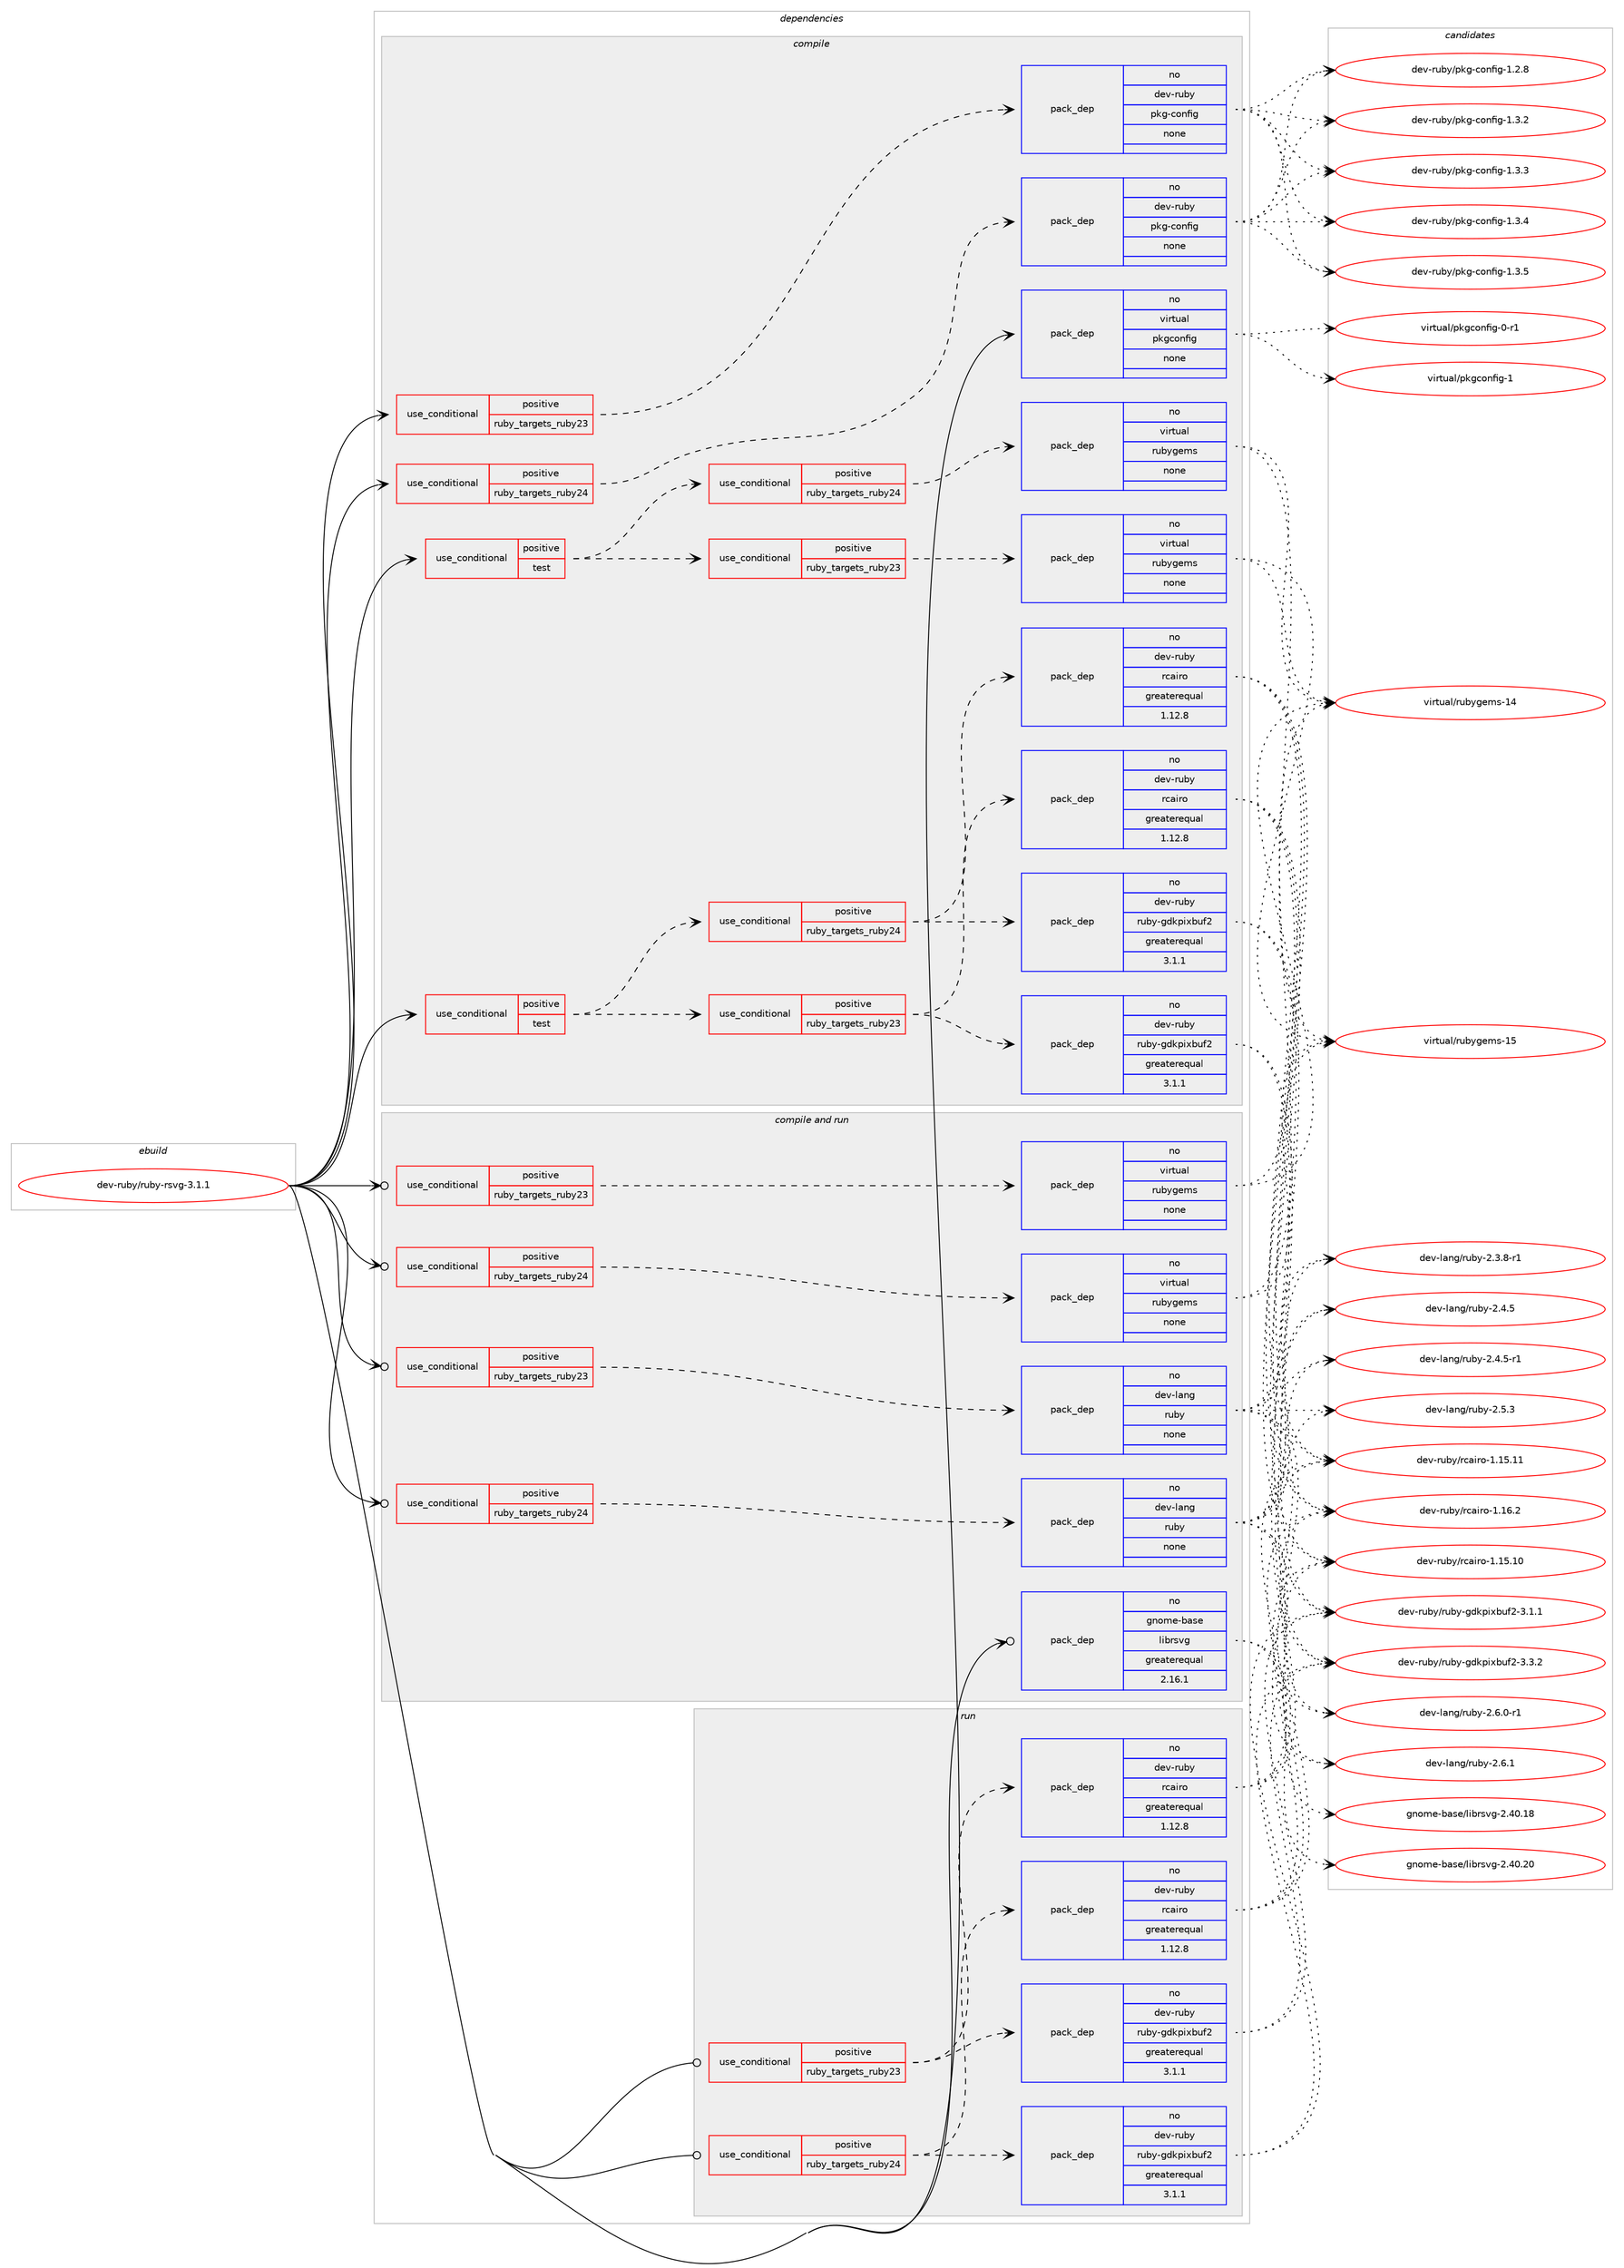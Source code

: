 digraph prolog {

# *************
# Graph options
# *************

newrank=true;
concentrate=true;
compound=true;
graph [rankdir=LR,fontname=Helvetica,fontsize=10,ranksep=1.5];#, ranksep=2.5, nodesep=0.2];
edge  [arrowhead=vee];
node  [fontname=Helvetica,fontsize=10];

# **********
# The ebuild
# **********

subgraph cluster_leftcol {
color=gray;
rank=same;
label=<<i>ebuild</i>>;
id [label="dev-ruby/ruby-rsvg-3.1.1", color=red, width=4, href="../dev-ruby/ruby-rsvg-3.1.1.svg"];
}

# ****************
# The dependencies
# ****************

subgraph cluster_midcol {
color=gray;
label=<<i>dependencies</i>>;
subgraph cluster_compile {
fillcolor="#eeeeee";
style=filled;
label=<<i>compile</i>>;
subgraph cond416088 {
dependency1525177 [label=<<TABLE BORDER="0" CELLBORDER="1" CELLSPACING="0" CELLPADDING="4"><TR><TD ROWSPAN="3" CELLPADDING="10">use_conditional</TD></TR><TR><TD>positive</TD></TR><TR><TD>ruby_targets_ruby23</TD></TR></TABLE>>, shape=none, color=red];
subgraph pack1085583 {
dependency1525178 [label=<<TABLE BORDER="0" CELLBORDER="1" CELLSPACING="0" CELLPADDING="4" WIDTH="220"><TR><TD ROWSPAN="6" CELLPADDING="30">pack_dep</TD></TR><TR><TD WIDTH="110">no</TD></TR><TR><TD>dev-ruby</TD></TR><TR><TD>pkg-config</TD></TR><TR><TD>none</TD></TR><TR><TD></TD></TR></TABLE>>, shape=none, color=blue];
}
dependency1525177:e -> dependency1525178:w [weight=20,style="dashed",arrowhead="vee"];
}
id:e -> dependency1525177:w [weight=20,style="solid",arrowhead="vee"];
subgraph cond416089 {
dependency1525179 [label=<<TABLE BORDER="0" CELLBORDER="1" CELLSPACING="0" CELLPADDING="4"><TR><TD ROWSPAN="3" CELLPADDING="10">use_conditional</TD></TR><TR><TD>positive</TD></TR><TR><TD>ruby_targets_ruby24</TD></TR></TABLE>>, shape=none, color=red];
subgraph pack1085584 {
dependency1525180 [label=<<TABLE BORDER="0" CELLBORDER="1" CELLSPACING="0" CELLPADDING="4" WIDTH="220"><TR><TD ROWSPAN="6" CELLPADDING="30">pack_dep</TD></TR><TR><TD WIDTH="110">no</TD></TR><TR><TD>dev-ruby</TD></TR><TR><TD>pkg-config</TD></TR><TR><TD>none</TD></TR><TR><TD></TD></TR></TABLE>>, shape=none, color=blue];
}
dependency1525179:e -> dependency1525180:w [weight=20,style="dashed",arrowhead="vee"];
}
id:e -> dependency1525179:w [weight=20,style="solid",arrowhead="vee"];
subgraph cond416090 {
dependency1525181 [label=<<TABLE BORDER="0" CELLBORDER="1" CELLSPACING="0" CELLPADDING="4"><TR><TD ROWSPAN="3" CELLPADDING="10">use_conditional</TD></TR><TR><TD>positive</TD></TR><TR><TD>test</TD></TR></TABLE>>, shape=none, color=red];
subgraph cond416091 {
dependency1525182 [label=<<TABLE BORDER="0" CELLBORDER="1" CELLSPACING="0" CELLPADDING="4"><TR><TD ROWSPAN="3" CELLPADDING="10">use_conditional</TD></TR><TR><TD>positive</TD></TR><TR><TD>ruby_targets_ruby23</TD></TR></TABLE>>, shape=none, color=red];
subgraph pack1085585 {
dependency1525183 [label=<<TABLE BORDER="0" CELLBORDER="1" CELLSPACING="0" CELLPADDING="4" WIDTH="220"><TR><TD ROWSPAN="6" CELLPADDING="30">pack_dep</TD></TR><TR><TD WIDTH="110">no</TD></TR><TR><TD>dev-ruby</TD></TR><TR><TD>ruby-gdkpixbuf2</TD></TR><TR><TD>greaterequal</TD></TR><TR><TD>3.1.1</TD></TR></TABLE>>, shape=none, color=blue];
}
dependency1525182:e -> dependency1525183:w [weight=20,style="dashed",arrowhead="vee"];
subgraph pack1085586 {
dependency1525184 [label=<<TABLE BORDER="0" CELLBORDER="1" CELLSPACING="0" CELLPADDING="4" WIDTH="220"><TR><TD ROWSPAN="6" CELLPADDING="30">pack_dep</TD></TR><TR><TD WIDTH="110">no</TD></TR><TR><TD>dev-ruby</TD></TR><TR><TD>rcairo</TD></TR><TR><TD>greaterequal</TD></TR><TR><TD>1.12.8</TD></TR></TABLE>>, shape=none, color=blue];
}
dependency1525182:e -> dependency1525184:w [weight=20,style="dashed",arrowhead="vee"];
}
dependency1525181:e -> dependency1525182:w [weight=20,style="dashed",arrowhead="vee"];
subgraph cond416092 {
dependency1525185 [label=<<TABLE BORDER="0" CELLBORDER="1" CELLSPACING="0" CELLPADDING="4"><TR><TD ROWSPAN="3" CELLPADDING="10">use_conditional</TD></TR><TR><TD>positive</TD></TR><TR><TD>ruby_targets_ruby24</TD></TR></TABLE>>, shape=none, color=red];
subgraph pack1085587 {
dependency1525186 [label=<<TABLE BORDER="0" CELLBORDER="1" CELLSPACING="0" CELLPADDING="4" WIDTH="220"><TR><TD ROWSPAN="6" CELLPADDING="30">pack_dep</TD></TR><TR><TD WIDTH="110">no</TD></TR><TR><TD>dev-ruby</TD></TR><TR><TD>ruby-gdkpixbuf2</TD></TR><TR><TD>greaterequal</TD></TR><TR><TD>3.1.1</TD></TR></TABLE>>, shape=none, color=blue];
}
dependency1525185:e -> dependency1525186:w [weight=20,style="dashed",arrowhead="vee"];
subgraph pack1085588 {
dependency1525187 [label=<<TABLE BORDER="0" CELLBORDER="1" CELLSPACING="0" CELLPADDING="4" WIDTH="220"><TR><TD ROWSPAN="6" CELLPADDING="30">pack_dep</TD></TR><TR><TD WIDTH="110">no</TD></TR><TR><TD>dev-ruby</TD></TR><TR><TD>rcairo</TD></TR><TR><TD>greaterequal</TD></TR><TR><TD>1.12.8</TD></TR></TABLE>>, shape=none, color=blue];
}
dependency1525185:e -> dependency1525187:w [weight=20,style="dashed",arrowhead="vee"];
}
dependency1525181:e -> dependency1525185:w [weight=20,style="dashed",arrowhead="vee"];
}
id:e -> dependency1525181:w [weight=20,style="solid",arrowhead="vee"];
subgraph cond416093 {
dependency1525188 [label=<<TABLE BORDER="0" CELLBORDER="1" CELLSPACING="0" CELLPADDING="4"><TR><TD ROWSPAN="3" CELLPADDING="10">use_conditional</TD></TR><TR><TD>positive</TD></TR><TR><TD>test</TD></TR></TABLE>>, shape=none, color=red];
subgraph cond416094 {
dependency1525189 [label=<<TABLE BORDER="0" CELLBORDER="1" CELLSPACING="0" CELLPADDING="4"><TR><TD ROWSPAN="3" CELLPADDING="10">use_conditional</TD></TR><TR><TD>positive</TD></TR><TR><TD>ruby_targets_ruby23</TD></TR></TABLE>>, shape=none, color=red];
subgraph pack1085589 {
dependency1525190 [label=<<TABLE BORDER="0" CELLBORDER="1" CELLSPACING="0" CELLPADDING="4" WIDTH="220"><TR><TD ROWSPAN="6" CELLPADDING="30">pack_dep</TD></TR><TR><TD WIDTH="110">no</TD></TR><TR><TD>virtual</TD></TR><TR><TD>rubygems</TD></TR><TR><TD>none</TD></TR><TR><TD></TD></TR></TABLE>>, shape=none, color=blue];
}
dependency1525189:e -> dependency1525190:w [weight=20,style="dashed",arrowhead="vee"];
}
dependency1525188:e -> dependency1525189:w [weight=20,style="dashed",arrowhead="vee"];
subgraph cond416095 {
dependency1525191 [label=<<TABLE BORDER="0" CELLBORDER="1" CELLSPACING="0" CELLPADDING="4"><TR><TD ROWSPAN="3" CELLPADDING="10">use_conditional</TD></TR><TR><TD>positive</TD></TR><TR><TD>ruby_targets_ruby24</TD></TR></TABLE>>, shape=none, color=red];
subgraph pack1085590 {
dependency1525192 [label=<<TABLE BORDER="0" CELLBORDER="1" CELLSPACING="0" CELLPADDING="4" WIDTH="220"><TR><TD ROWSPAN="6" CELLPADDING="30">pack_dep</TD></TR><TR><TD WIDTH="110">no</TD></TR><TR><TD>virtual</TD></TR><TR><TD>rubygems</TD></TR><TR><TD>none</TD></TR><TR><TD></TD></TR></TABLE>>, shape=none, color=blue];
}
dependency1525191:e -> dependency1525192:w [weight=20,style="dashed",arrowhead="vee"];
}
dependency1525188:e -> dependency1525191:w [weight=20,style="dashed",arrowhead="vee"];
}
id:e -> dependency1525188:w [weight=20,style="solid",arrowhead="vee"];
subgraph pack1085591 {
dependency1525193 [label=<<TABLE BORDER="0" CELLBORDER="1" CELLSPACING="0" CELLPADDING="4" WIDTH="220"><TR><TD ROWSPAN="6" CELLPADDING="30">pack_dep</TD></TR><TR><TD WIDTH="110">no</TD></TR><TR><TD>virtual</TD></TR><TR><TD>pkgconfig</TD></TR><TR><TD>none</TD></TR><TR><TD></TD></TR></TABLE>>, shape=none, color=blue];
}
id:e -> dependency1525193:w [weight=20,style="solid",arrowhead="vee"];
}
subgraph cluster_compileandrun {
fillcolor="#eeeeee";
style=filled;
label=<<i>compile and run</i>>;
subgraph cond416096 {
dependency1525194 [label=<<TABLE BORDER="0" CELLBORDER="1" CELLSPACING="0" CELLPADDING="4"><TR><TD ROWSPAN="3" CELLPADDING="10">use_conditional</TD></TR><TR><TD>positive</TD></TR><TR><TD>ruby_targets_ruby23</TD></TR></TABLE>>, shape=none, color=red];
subgraph pack1085592 {
dependency1525195 [label=<<TABLE BORDER="0" CELLBORDER="1" CELLSPACING="0" CELLPADDING="4" WIDTH="220"><TR><TD ROWSPAN="6" CELLPADDING="30">pack_dep</TD></TR><TR><TD WIDTH="110">no</TD></TR><TR><TD>dev-lang</TD></TR><TR><TD>ruby</TD></TR><TR><TD>none</TD></TR><TR><TD></TD></TR></TABLE>>, shape=none, color=blue];
}
dependency1525194:e -> dependency1525195:w [weight=20,style="dashed",arrowhead="vee"];
}
id:e -> dependency1525194:w [weight=20,style="solid",arrowhead="odotvee"];
subgraph cond416097 {
dependency1525196 [label=<<TABLE BORDER="0" CELLBORDER="1" CELLSPACING="0" CELLPADDING="4"><TR><TD ROWSPAN="3" CELLPADDING="10">use_conditional</TD></TR><TR><TD>positive</TD></TR><TR><TD>ruby_targets_ruby23</TD></TR></TABLE>>, shape=none, color=red];
subgraph pack1085593 {
dependency1525197 [label=<<TABLE BORDER="0" CELLBORDER="1" CELLSPACING="0" CELLPADDING="4" WIDTH="220"><TR><TD ROWSPAN="6" CELLPADDING="30">pack_dep</TD></TR><TR><TD WIDTH="110">no</TD></TR><TR><TD>virtual</TD></TR><TR><TD>rubygems</TD></TR><TR><TD>none</TD></TR><TR><TD></TD></TR></TABLE>>, shape=none, color=blue];
}
dependency1525196:e -> dependency1525197:w [weight=20,style="dashed",arrowhead="vee"];
}
id:e -> dependency1525196:w [weight=20,style="solid",arrowhead="odotvee"];
subgraph cond416098 {
dependency1525198 [label=<<TABLE BORDER="0" CELLBORDER="1" CELLSPACING="0" CELLPADDING="4"><TR><TD ROWSPAN="3" CELLPADDING="10">use_conditional</TD></TR><TR><TD>positive</TD></TR><TR><TD>ruby_targets_ruby24</TD></TR></TABLE>>, shape=none, color=red];
subgraph pack1085594 {
dependency1525199 [label=<<TABLE BORDER="0" CELLBORDER="1" CELLSPACING="0" CELLPADDING="4" WIDTH="220"><TR><TD ROWSPAN="6" CELLPADDING="30">pack_dep</TD></TR><TR><TD WIDTH="110">no</TD></TR><TR><TD>dev-lang</TD></TR><TR><TD>ruby</TD></TR><TR><TD>none</TD></TR><TR><TD></TD></TR></TABLE>>, shape=none, color=blue];
}
dependency1525198:e -> dependency1525199:w [weight=20,style="dashed",arrowhead="vee"];
}
id:e -> dependency1525198:w [weight=20,style="solid",arrowhead="odotvee"];
subgraph cond416099 {
dependency1525200 [label=<<TABLE BORDER="0" CELLBORDER="1" CELLSPACING="0" CELLPADDING="4"><TR><TD ROWSPAN="3" CELLPADDING="10">use_conditional</TD></TR><TR><TD>positive</TD></TR><TR><TD>ruby_targets_ruby24</TD></TR></TABLE>>, shape=none, color=red];
subgraph pack1085595 {
dependency1525201 [label=<<TABLE BORDER="0" CELLBORDER="1" CELLSPACING="0" CELLPADDING="4" WIDTH="220"><TR><TD ROWSPAN="6" CELLPADDING="30">pack_dep</TD></TR><TR><TD WIDTH="110">no</TD></TR><TR><TD>virtual</TD></TR><TR><TD>rubygems</TD></TR><TR><TD>none</TD></TR><TR><TD></TD></TR></TABLE>>, shape=none, color=blue];
}
dependency1525200:e -> dependency1525201:w [weight=20,style="dashed",arrowhead="vee"];
}
id:e -> dependency1525200:w [weight=20,style="solid",arrowhead="odotvee"];
subgraph pack1085596 {
dependency1525202 [label=<<TABLE BORDER="0" CELLBORDER="1" CELLSPACING="0" CELLPADDING="4" WIDTH="220"><TR><TD ROWSPAN="6" CELLPADDING="30">pack_dep</TD></TR><TR><TD WIDTH="110">no</TD></TR><TR><TD>gnome-base</TD></TR><TR><TD>librsvg</TD></TR><TR><TD>greaterequal</TD></TR><TR><TD>2.16.1</TD></TR></TABLE>>, shape=none, color=blue];
}
id:e -> dependency1525202:w [weight=20,style="solid",arrowhead="odotvee"];
}
subgraph cluster_run {
fillcolor="#eeeeee";
style=filled;
label=<<i>run</i>>;
subgraph cond416100 {
dependency1525203 [label=<<TABLE BORDER="0" CELLBORDER="1" CELLSPACING="0" CELLPADDING="4"><TR><TD ROWSPAN="3" CELLPADDING="10">use_conditional</TD></TR><TR><TD>positive</TD></TR><TR><TD>ruby_targets_ruby23</TD></TR></TABLE>>, shape=none, color=red];
subgraph pack1085597 {
dependency1525204 [label=<<TABLE BORDER="0" CELLBORDER="1" CELLSPACING="0" CELLPADDING="4" WIDTH="220"><TR><TD ROWSPAN="6" CELLPADDING="30">pack_dep</TD></TR><TR><TD WIDTH="110">no</TD></TR><TR><TD>dev-ruby</TD></TR><TR><TD>ruby-gdkpixbuf2</TD></TR><TR><TD>greaterequal</TD></TR><TR><TD>3.1.1</TD></TR></TABLE>>, shape=none, color=blue];
}
dependency1525203:e -> dependency1525204:w [weight=20,style="dashed",arrowhead="vee"];
subgraph pack1085598 {
dependency1525205 [label=<<TABLE BORDER="0" CELLBORDER="1" CELLSPACING="0" CELLPADDING="4" WIDTH="220"><TR><TD ROWSPAN="6" CELLPADDING="30">pack_dep</TD></TR><TR><TD WIDTH="110">no</TD></TR><TR><TD>dev-ruby</TD></TR><TR><TD>rcairo</TD></TR><TR><TD>greaterequal</TD></TR><TR><TD>1.12.8</TD></TR></TABLE>>, shape=none, color=blue];
}
dependency1525203:e -> dependency1525205:w [weight=20,style="dashed",arrowhead="vee"];
}
id:e -> dependency1525203:w [weight=20,style="solid",arrowhead="odot"];
subgraph cond416101 {
dependency1525206 [label=<<TABLE BORDER="0" CELLBORDER="1" CELLSPACING="0" CELLPADDING="4"><TR><TD ROWSPAN="3" CELLPADDING="10">use_conditional</TD></TR><TR><TD>positive</TD></TR><TR><TD>ruby_targets_ruby24</TD></TR></TABLE>>, shape=none, color=red];
subgraph pack1085599 {
dependency1525207 [label=<<TABLE BORDER="0" CELLBORDER="1" CELLSPACING="0" CELLPADDING="4" WIDTH="220"><TR><TD ROWSPAN="6" CELLPADDING="30">pack_dep</TD></TR><TR><TD WIDTH="110">no</TD></TR><TR><TD>dev-ruby</TD></TR><TR><TD>ruby-gdkpixbuf2</TD></TR><TR><TD>greaterequal</TD></TR><TR><TD>3.1.1</TD></TR></TABLE>>, shape=none, color=blue];
}
dependency1525206:e -> dependency1525207:w [weight=20,style="dashed",arrowhead="vee"];
subgraph pack1085600 {
dependency1525208 [label=<<TABLE BORDER="0" CELLBORDER="1" CELLSPACING="0" CELLPADDING="4" WIDTH="220"><TR><TD ROWSPAN="6" CELLPADDING="30">pack_dep</TD></TR><TR><TD WIDTH="110">no</TD></TR><TR><TD>dev-ruby</TD></TR><TR><TD>rcairo</TD></TR><TR><TD>greaterequal</TD></TR><TR><TD>1.12.8</TD></TR></TABLE>>, shape=none, color=blue];
}
dependency1525206:e -> dependency1525208:w [weight=20,style="dashed",arrowhead="vee"];
}
id:e -> dependency1525206:w [weight=20,style="solid",arrowhead="odot"];
}
}

# **************
# The candidates
# **************

subgraph cluster_choices {
rank=same;
color=gray;
label=<<i>candidates</i>>;

subgraph choice1085583 {
color=black;
nodesep=1;
choice1001011184511411798121471121071034599111110102105103454946504656 [label="dev-ruby/pkg-config-1.2.8", color=red, width=4,href="../dev-ruby/pkg-config-1.2.8.svg"];
choice1001011184511411798121471121071034599111110102105103454946514650 [label="dev-ruby/pkg-config-1.3.2", color=red, width=4,href="../dev-ruby/pkg-config-1.3.2.svg"];
choice1001011184511411798121471121071034599111110102105103454946514651 [label="dev-ruby/pkg-config-1.3.3", color=red, width=4,href="../dev-ruby/pkg-config-1.3.3.svg"];
choice1001011184511411798121471121071034599111110102105103454946514652 [label="dev-ruby/pkg-config-1.3.4", color=red, width=4,href="../dev-ruby/pkg-config-1.3.4.svg"];
choice1001011184511411798121471121071034599111110102105103454946514653 [label="dev-ruby/pkg-config-1.3.5", color=red, width=4,href="../dev-ruby/pkg-config-1.3.5.svg"];
dependency1525178:e -> choice1001011184511411798121471121071034599111110102105103454946504656:w [style=dotted,weight="100"];
dependency1525178:e -> choice1001011184511411798121471121071034599111110102105103454946514650:w [style=dotted,weight="100"];
dependency1525178:e -> choice1001011184511411798121471121071034599111110102105103454946514651:w [style=dotted,weight="100"];
dependency1525178:e -> choice1001011184511411798121471121071034599111110102105103454946514652:w [style=dotted,weight="100"];
dependency1525178:e -> choice1001011184511411798121471121071034599111110102105103454946514653:w [style=dotted,weight="100"];
}
subgraph choice1085584 {
color=black;
nodesep=1;
choice1001011184511411798121471121071034599111110102105103454946504656 [label="dev-ruby/pkg-config-1.2.8", color=red, width=4,href="../dev-ruby/pkg-config-1.2.8.svg"];
choice1001011184511411798121471121071034599111110102105103454946514650 [label="dev-ruby/pkg-config-1.3.2", color=red, width=4,href="../dev-ruby/pkg-config-1.3.2.svg"];
choice1001011184511411798121471121071034599111110102105103454946514651 [label="dev-ruby/pkg-config-1.3.3", color=red, width=4,href="../dev-ruby/pkg-config-1.3.3.svg"];
choice1001011184511411798121471121071034599111110102105103454946514652 [label="dev-ruby/pkg-config-1.3.4", color=red, width=4,href="../dev-ruby/pkg-config-1.3.4.svg"];
choice1001011184511411798121471121071034599111110102105103454946514653 [label="dev-ruby/pkg-config-1.3.5", color=red, width=4,href="../dev-ruby/pkg-config-1.3.5.svg"];
dependency1525180:e -> choice1001011184511411798121471121071034599111110102105103454946504656:w [style=dotted,weight="100"];
dependency1525180:e -> choice1001011184511411798121471121071034599111110102105103454946514650:w [style=dotted,weight="100"];
dependency1525180:e -> choice1001011184511411798121471121071034599111110102105103454946514651:w [style=dotted,weight="100"];
dependency1525180:e -> choice1001011184511411798121471121071034599111110102105103454946514652:w [style=dotted,weight="100"];
dependency1525180:e -> choice1001011184511411798121471121071034599111110102105103454946514653:w [style=dotted,weight="100"];
}
subgraph choice1085585 {
color=black;
nodesep=1;
choice10010111845114117981214711411798121451031001071121051209811710250455146494649 [label="dev-ruby/ruby-gdkpixbuf2-3.1.1", color=red, width=4,href="../dev-ruby/ruby-gdkpixbuf2-3.1.1.svg"];
choice10010111845114117981214711411798121451031001071121051209811710250455146514650 [label="dev-ruby/ruby-gdkpixbuf2-3.3.2", color=red, width=4,href="../dev-ruby/ruby-gdkpixbuf2-3.3.2.svg"];
dependency1525183:e -> choice10010111845114117981214711411798121451031001071121051209811710250455146494649:w [style=dotted,weight="100"];
dependency1525183:e -> choice10010111845114117981214711411798121451031001071121051209811710250455146514650:w [style=dotted,weight="100"];
}
subgraph choice1085586 {
color=black;
nodesep=1;
choice10010111845114117981214711499971051141114549464953464948 [label="dev-ruby/rcairo-1.15.10", color=red, width=4,href="../dev-ruby/rcairo-1.15.10.svg"];
choice10010111845114117981214711499971051141114549464953464949 [label="dev-ruby/rcairo-1.15.11", color=red, width=4,href="../dev-ruby/rcairo-1.15.11.svg"];
choice100101118451141179812147114999710511411145494649544650 [label="dev-ruby/rcairo-1.16.2", color=red, width=4,href="../dev-ruby/rcairo-1.16.2.svg"];
dependency1525184:e -> choice10010111845114117981214711499971051141114549464953464948:w [style=dotted,weight="100"];
dependency1525184:e -> choice10010111845114117981214711499971051141114549464953464949:w [style=dotted,weight="100"];
dependency1525184:e -> choice100101118451141179812147114999710511411145494649544650:w [style=dotted,weight="100"];
}
subgraph choice1085587 {
color=black;
nodesep=1;
choice10010111845114117981214711411798121451031001071121051209811710250455146494649 [label="dev-ruby/ruby-gdkpixbuf2-3.1.1", color=red, width=4,href="../dev-ruby/ruby-gdkpixbuf2-3.1.1.svg"];
choice10010111845114117981214711411798121451031001071121051209811710250455146514650 [label="dev-ruby/ruby-gdkpixbuf2-3.3.2", color=red, width=4,href="../dev-ruby/ruby-gdkpixbuf2-3.3.2.svg"];
dependency1525186:e -> choice10010111845114117981214711411798121451031001071121051209811710250455146494649:w [style=dotted,weight="100"];
dependency1525186:e -> choice10010111845114117981214711411798121451031001071121051209811710250455146514650:w [style=dotted,weight="100"];
}
subgraph choice1085588 {
color=black;
nodesep=1;
choice10010111845114117981214711499971051141114549464953464948 [label="dev-ruby/rcairo-1.15.10", color=red, width=4,href="../dev-ruby/rcairo-1.15.10.svg"];
choice10010111845114117981214711499971051141114549464953464949 [label="dev-ruby/rcairo-1.15.11", color=red, width=4,href="../dev-ruby/rcairo-1.15.11.svg"];
choice100101118451141179812147114999710511411145494649544650 [label="dev-ruby/rcairo-1.16.2", color=red, width=4,href="../dev-ruby/rcairo-1.16.2.svg"];
dependency1525187:e -> choice10010111845114117981214711499971051141114549464953464948:w [style=dotted,weight="100"];
dependency1525187:e -> choice10010111845114117981214711499971051141114549464953464949:w [style=dotted,weight="100"];
dependency1525187:e -> choice100101118451141179812147114999710511411145494649544650:w [style=dotted,weight="100"];
}
subgraph choice1085589 {
color=black;
nodesep=1;
choice118105114116117971084711411798121103101109115454952 [label="virtual/rubygems-14", color=red, width=4,href="../virtual/rubygems-14.svg"];
choice118105114116117971084711411798121103101109115454953 [label="virtual/rubygems-15", color=red, width=4,href="../virtual/rubygems-15.svg"];
dependency1525190:e -> choice118105114116117971084711411798121103101109115454952:w [style=dotted,weight="100"];
dependency1525190:e -> choice118105114116117971084711411798121103101109115454953:w [style=dotted,weight="100"];
}
subgraph choice1085590 {
color=black;
nodesep=1;
choice118105114116117971084711411798121103101109115454952 [label="virtual/rubygems-14", color=red, width=4,href="../virtual/rubygems-14.svg"];
choice118105114116117971084711411798121103101109115454953 [label="virtual/rubygems-15", color=red, width=4,href="../virtual/rubygems-15.svg"];
dependency1525192:e -> choice118105114116117971084711411798121103101109115454952:w [style=dotted,weight="100"];
dependency1525192:e -> choice118105114116117971084711411798121103101109115454953:w [style=dotted,weight="100"];
}
subgraph choice1085591 {
color=black;
nodesep=1;
choice11810511411611797108471121071039911111010210510345484511449 [label="virtual/pkgconfig-0-r1", color=red, width=4,href="../virtual/pkgconfig-0-r1.svg"];
choice1181051141161179710847112107103991111101021051034549 [label="virtual/pkgconfig-1", color=red, width=4,href="../virtual/pkgconfig-1.svg"];
dependency1525193:e -> choice11810511411611797108471121071039911111010210510345484511449:w [style=dotted,weight="100"];
dependency1525193:e -> choice1181051141161179710847112107103991111101021051034549:w [style=dotted,weight="100"];
}
subgraph choice1085592 {
color=black;
nodesep=1;
choice100101118451089711010347114117981214550465146564511449 [label="dev-lang/ruby-2.3.8-r1", color=red, width=4,href="../dev-lang/ruby-2.3.8-r1.svg"];
choice10010111845108971101034711411798121455046524653 [label="dev-lang/ruby-2.4.5", color=red, width=4,href="../dev-lang/ruby-2.4.5.svg"];
choice100101118451089711010347114117981214550465246534511449 [label="dev-lang/ruby-2.4.5-r1", color=red, width=4,href="../dev-lang/ruby-2.4.5-r1.svg"];
choice10010111845108971101034711411798121455046534651 [label="dev-lang/ruby-2.5.3", color=red, width=4,href="../dev-lang/ruby-2.5.3.svg"];
choice100101118451089711010347114117981214550465446484511449 [label="dev-lang/ruby-2.6.0-r1", color=red, width=4,href="../dev-lang/ruby-2.6.0-r1.svg"];
choice10010111845108971101034711411798121455046544649 [label="dev-lang/ruby-2.6.1", color=red, width=4,href="../dev-lang/ruby-2.6.1.svg"];
dependency1525195:e -> choice100101118451089711010347114117981214550465146564511449:w [style=dotted,weight="100"];
dependency1525195:e -> choice10010111845108971101034711411798121455046524653:w [style=dotted,weight="100"];
dependency1525195:e -> choice100101118451089711010347114117981214550465246534511449:w [style=dotted,weight="100"];
dependency1525195:e -> choice10010111845108971101034711411798121455046534651:w [style=dotted,weight="100"];
dependency1525195:e -> choice100101118451089711010347114117981214550465446484511449:w [style=dotted,weight="100"];
dependency1525195:e -> choice10010111845108971101034711411798121455046544649:w [style=dotted,weight="100"];
}
subgraph choice1085593 {
color=black;
nodesep=1;
choice118105114116117971084711411798121103101109115454952 [label="virtual/rubygems-14", color=red, width=4,href="../virtual/rubygems-14.svg"];
choice118105114116117971084711411798121103101109115454953 [label="virtual/rubygems-15", color=red, width=4,href="../virtual/rubygems-15.svg"];
dependency1525197:e -> choice118105114116117971084711411798121103101109115454952:w [style=dotted,weight="100"];
dependency1525197:e -> choice118105114116117971084711411798121103101109115454953:w [style=dotted,weight="100"];
}
subgraph choice1085594 {
color=black;
nodesep=1;
choice100101118451089711010347114117981214550465146564511449 [label="dev-lang/ruby-2.3.8-r1", color=red, width=4,href="../dev-lang/ruby-2.3.8-r1.svg"];
choice10010111845108971101034711411798121455046524653 [label="dev-lang/ruby-2.4.5", color=red, width=4,href="../dev-lang/ruby-2.4.5.svg"];
choice100101118451089711010347114117981214550465246534511449 [label="dev-lang/ruby-2.4.5-r1", color=red, width=4,href="../dev-lang/ruby-2.4.5-r1.svg"];
choice10010111845108971101034711411798121455046534651 [label="dev-lang/ruby-2.5.3", color=red, width=4,href="../dev-lang/ruby-2.5.3.svg"];
choice100101118451089711010347114117981214550465446484511449 [label="dev-lang/ruby-2.6.0-r1", color=red, width=4,href="../dev-lang/ruby-2.6.0-r1.svg"];
choice10010111845108971101034711411798121455046544649 [label="dev-lang/ruby-2.6.1", color=red, width=4,href="../dev-lang/ruby-2.6.1.svg"];
dependency1525199:e -> choice100101118451089711010347114117981214550465146564511449:w [style=dotted,weight="100"];
dependency1525199:e -> choice10010111845108971101034711411798121455046524653:w [style=dotted,weight="100"];
dependency1525199:e -> choice100101118451089711010347114117981214550465246534511449:w [style=dotted,weight="100"];
dependency1525199:e -> choice10010111845108971101034711411798121455046534651:w [style=dotted,weight="100"];
dependency1525199:e -> choice100101118451089711010347114117981214550465446484511449:w [style=dotted,weight="100"];
dependency1525199:e -> choice10010111845108971101034711411798121455046544649:w [style=dotted,weight="100"];
}
subgraph choice1085595 {
color=black;
nodesep=1;
choice118105114116117971084711411798121103101109115454952 [label="virtual/rubygems-14", color=red, width=4,href="../virtual/rubygems-14.svg"];
choice118105114116117971084711411798121103101109115454953 [label="virtual/rubygems-15", color=red, width=4,href="../virtual/rubygems-15.svg"];
dependency1525201:e -> choice118105114116117971084711411798121103101109115454952:w [style=dotted,weight="100"];
dependency1525201:e -> choice118105114116117971084711411798121103101109115454953:w [style=dotted,weight="100"];
}
subgraph choice1085596 {
color=black;
nodesep=1;
choice10311011110910145989711510147108105981141151181034550465248464956 [label="gnome-base/librsvg-2.40.18", color=red, width=4,href="../gnome-base/librsvg-2.40.18.svg"];
choice10311011110910145989711510147108105981141151181034550465248465048 [label="gnome-base/librsvg-2.40.20", color=red, width=4,href="../gnome-base/librsvg-2.40.20.svg"];
dependency1525202:e -> choice10311011110910145989711510147108105981141151181034550465248464956:w [style=dotted,weight="100"];
dependency1525202:e -> choice10311011110910145989711510147108105981141151181034550465248465048:w [style=dotted,weight="100"];
}
subgraph choice1085597 {
color=black;
nodesep=1;
choice10010111845114117981214711411798121451031001071121051209811710250455146494649 [label="dev-ruby/ruby-gdkpixbuf2-3.1.1", color=red, width=4,href="../dev-ruby/ruby-gdkpixbuf2-3.1.1.svg"];
choice10010111845114117981214711411798121451031001071121051209811710250455146514650 [label="dev-ruby/ruby-gdkpixbuf2-3.3.2", color=red, width=4,href="../dev-ruby/ruby-gdkpixbuf2-3.3.2.svg"];
dependency1525204:e -> choice10010111845114117981214711411798121451031001071121051209811710250455146494649:w [style=dotted,weight="100"];
dependency1525204:e -> choice10010111845114117981214711411798121451031001071121051209811710250455146514650:w [style=dotted,weight="100"];
}
subgraph choice1085598 {
color=black;
nodesep=1;
choice10010111845114117981214711499971051141114549464953464948 [label="dev-ruby/rcairo-1.15.10", color=red, width=4,href="../dev-ruby/rcairo-1.15.10.svg"];
choice10010111845114117981214711499971051141114549464953464949 [label="dev-ruby/rcairo-1.15.11", color=red, width=4,href="../dev-ruby/rcairo-1.15.11.svg"];
choice100101118451141179812147114999710511411145494649544650 [label="dev-ruby/rcairo-1.16.2", color=red, width=4,href="../dev-ruby/rcairo-1.16.2.svg"];
dependency1525205:e -> choice10010111845114117981214711499971051141114549464953464948:w [style=dotted,weight="100"];
dependency1525205:e -> choice10010111845114117981214711499971051141114549464953464949:w [style=dotted,weight="100"];
dependency1525205:e -> choice100101118451141179812147114999710511411145494649544650:w [style=dotted,weight="100"];
}
subgraph choice1085599 {
color=black;
nodesep=1;
choice10010111845114117981214711411798121451031001071121051209811710250455146494649 [label="dev-ruby/ruby-gdkpixbuf2-3.1.1", color=red, width=4,href="../dev-ruby/ruby-gdkpixbuf2-3.1.1.svg"];
choice10010111845114117981214711411798121451031001071121051209811710250455146514650 [label="dev-ruby/ruby-gdkpixbuf2-3.3.2", color=red, width=4,href="../dev-ruby/ruby-gdkpixbuf2-3.3.2.svg"];
dependency1525207:e -> choice10010111845114117981214711411798121451031001071121051209811710250455146494649:w [style=dotted,weight="100"];
dependency1525207:e -> choice10010111845114117981214711411798121451031001071121051209811710250455146514650:w [style=dotted,weight="100"];
}
subgraph choice1085600 {
color=black;
nodesep=1;
choice10010111845114117981214711499971051141114549464953464948 [label="dev-ruby/rcairo-1.15.10", color=red, width=4,href="../dev-ruby/rcairo-1.15.10.svg"];
choice10010111845114117981214711499971051141114549464953464949 [label="dev-ruby/rcairo-1.15.11", color=red, width=4,href="../dev-ruby/rcairo-1.15.11.svg"];
choice100101118451141179812147114999710511411145494649544650 [label="dev-ruby/rcairo-1.16.2", color=red, width=4,href="../dev-ruby/rcairo-1.16.2.svg"];
dependency1525208:e -> choice10010111845114117981214711499971051141114549464953464948:w [style=dotted,weight="100"];
dependency1525208:e -> choice10010111845114117981214711499971051141114549464953464949:w [style=dotted,weight="100"];
dependency1525208:e -> choice100101118451141179812147114999710511411145494649544650:w [style=dotted,weight="100"];
}
}

}

